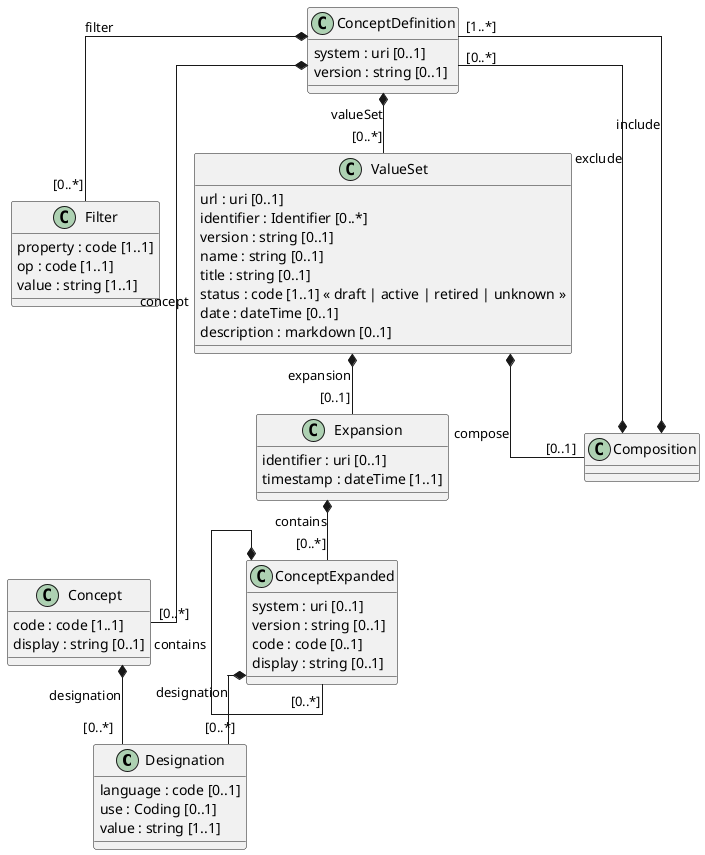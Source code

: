 @startuml
' ========================================
' start: configuration
' ========================================

skinparam linetype ortho

' ========================================
' end: configuration
' ========================================

' ========================================
' start: definition of entities/classes
' ========================================

class Designation {
  language : code [0..1]
  use : Coding [0..1]
  value : string [1..1]
}

class Expansion {
  identifier : uri [0..1]
  timestamp : dateTime [1..1]
}

class Concept {
  code : code [1..1]
  display : string [0..1]
}

class ConceptDefinition {
  system : uri [0..1]
  version : string [0..1]
}

class ConceptExpanded {
  system : uri [0..1]
  version : string [0..1]
  code : code [0..1]
  display : string [0..1]
}

class Composition {
}

class Filter {
  property : code [1..1]
  op : code [1..1]
  value : string [1..1]
}

class ValueSet {
  url : uri [0..1]
  identifier : Identifier [0..*]
  version : string [0..1]
  name : string [0..1]
  title : string [0..1]
  status : code [1..1] « draft | active | retired | unknown »
  date : dateTime [0..1]
  description : markdown [0..1]
}

' ========================================
' end: definition of entities/classes
' ========================================

' ========================================
' start: definition of associations
' ========================================

ValueSet  *-- "[0..1]" Expansion : expansion
ValueSet  *-- "[0..1]" Composition : compose
Expansion *-- "[0..*]" ConceptExpanded : contains
ConceptExpanded *-- "[0..*]" Designation : designation
ConceptExpanded *-- "[0..*]" ConceptExpanded : contains
Concept *-- "[0..*]" Designation : designation
ConceptDefinition *-- "[0..*]" ValueSet : valueSet
ConceptDefinition *-- "[0..*]" Concept : concept
ConceptDefinition *-- "[0..*]" Filter : filter
Composition *-- "[1..*]" ConceptDefinition : include
Composition *-- "[0..*]" ConceptDefinition : exclude

' ========================================
' end: definition of associations
' ========================================


' ========================================
' start: definition of notes
' ========================================

' ========================================
' end: definition of notes
' ========================================

@enduml

